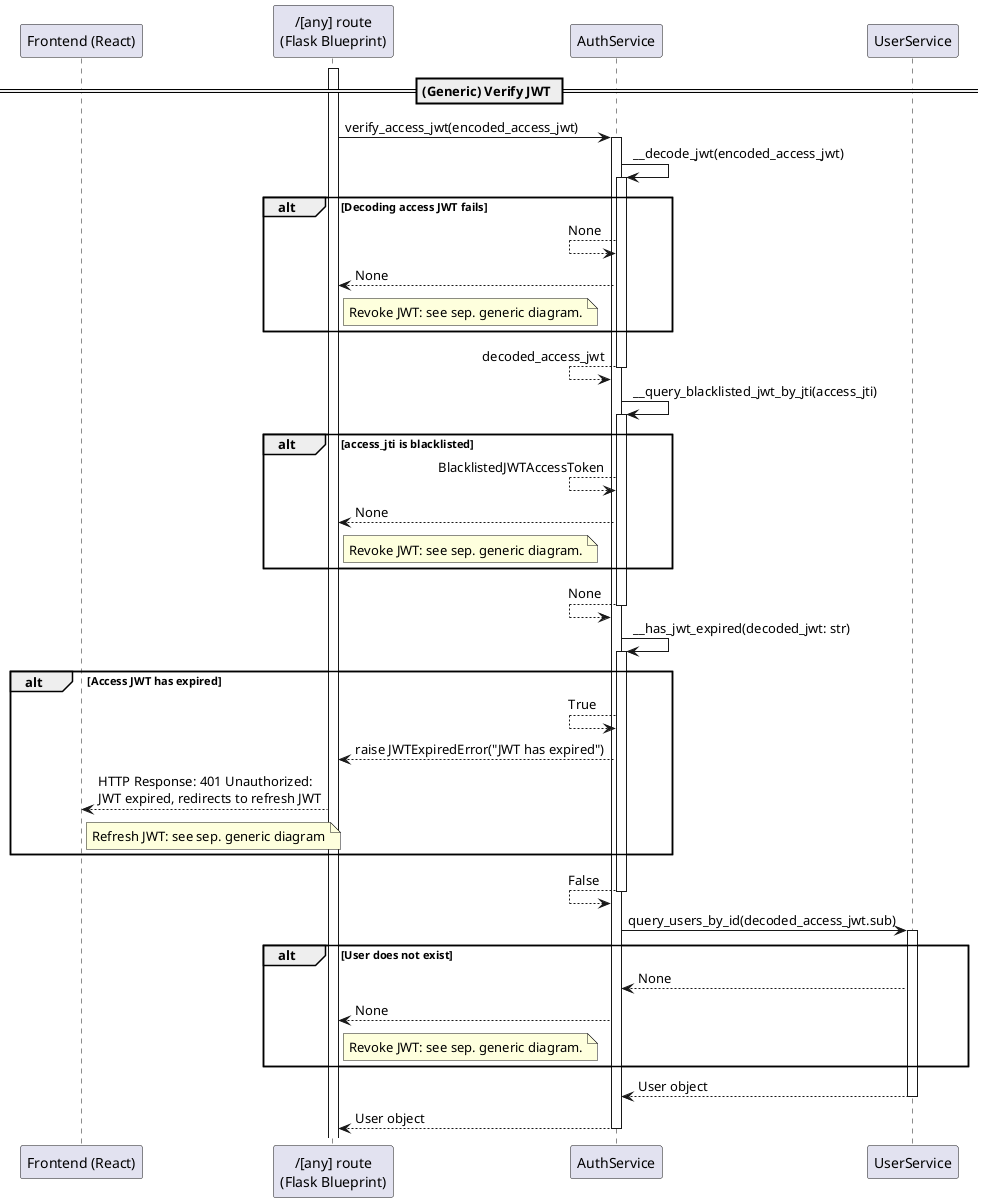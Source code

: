 @startuml
participant "Frontend (React)" as FE
participant "/[any] route\n(Flask Blueprint)" as AR
participant "AuthService" as AS
participant "UserService" as US

== (Generic) Verify JWT ==
activate AR
AR -> AS : verify_access_jwt(encoded_access_jwt)
activate AS
AS -> AS : __decode_jwt(encoded_access_jwt)
activate AS
alt Decoding access JWT fails
    AS <-- AS : None
    AR <-- AS : None
    note right of AR : Revoke JWT: see sep. generic diagram.
end
AS <-- AS : decoded_access_jwt
deactivate AS
AS -> AS : __query_blacklisted_jwt_by_jti(access_jti)
activate AS
alt access_jti is blacklisted
    AS <-- AS : BlacklistedJWTAccessToken
    AR <-- AS : None
    note right of AR : Revoke JWT: see sep. generic diagram.
end
AS <-- AS : None
deactivate AS
AS -> AS : __has_jwt_expired(decoded_jwt: str)
activate AS
alt Access JWT has expired
    AS <-- AS : True
    AR <-- AS : raise JWTExpiredError("JWT has expired")
    FE <-- AR : HTTP Response: 401 Unauthorized:\nJWT expired, redirects to refresh JWT
    note right of FE : Refresh JWT: see sep. generic diagram
end
AS <-- AS : False
deactivate AS
AS -> US : query_users_by_id(decoded_access_jwt.sub)
activate US
alt User does not exist
    AS <-- US : None
    AR <-- AS : None
    note right of AR : Revoke JWT: see sep. generic diagram.
end
AS <-- US : User object
deactivate US
AR <-- AS : User object
deactivate AS
@enduml